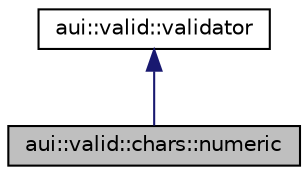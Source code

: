 digraph "aui::valid::chars::numeric"
{
 // LATEX_PDF_SIZE
  edge [fontname="Helvetica",fontsize="10",labelfontname="Helvetica",labelfontsize="10"];
  node [fontname="Helvetica",fontsize="10",shape=record];
  Node1 [label="aui::valid::chars::numeric",height=0.2,width=0.4,color="black", fillcolor="grey75", style="filled", fontcolor="black",tooltip=" "];
  Node2 -> Node1 [dir="back",color="midnightblue",fontsize="10",style="solid",fontname="Helvetica"];
  Node2 [label="aui::valid::validator",height=0.2,width=0.4,color="black", fillcolor="white", style="filled",URL="$structaui_1_1valid_1_1validator.html",tooltip=" "];
}
